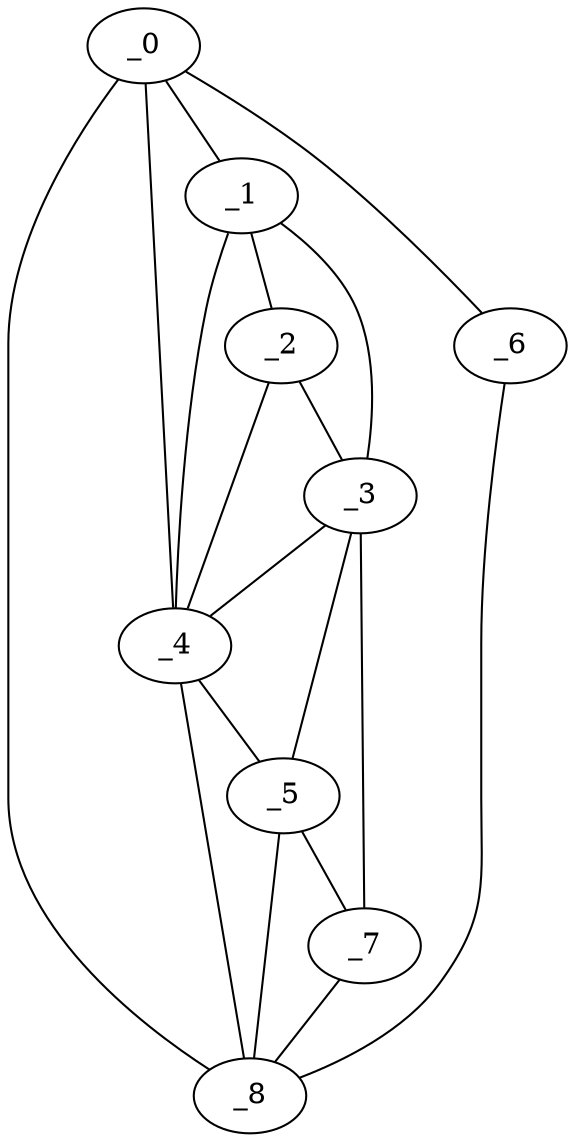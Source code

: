 graph "obj88__75.gxl" {
	_0	 [x=47,
		y=7];
	_1	 [x=53,
		y=78];
	_0 -- _1	 [valence=1];
	_4	 [x=78,
		y=66];
	_0 -- _4	 [valence=2];
	_6	 [x=83,
		y=6];
	_0 -- _6	 [valence=1];
	_8	 [x=86,
		y=52];
	_0 -- _8	 [valence=2];
	_2	 [x=56,
		y=83];
	_1 -- _2	 [valence=2];
	_3	 [x=57,
		y=95];
	_1 -- _3	 [valence=1];
	_1 -- _4	 [valence=2];
	_2 -- _3	 [valence=2];
	_2 -- _4	 [valence=1];
	_3 -- _4	 [valence=1];
	_5	 [x=81,
		y=109];
	_3 -- _5	 [valence=2];
	_7	 [x=85,
		y=118];
	_3 -- _7	 [valence=1];
	_4 -- _5	 [valence=2];
	_4 -- _8	 [valence=2];
	_5 -- _7	 [valence=2];
	_5 -- _8	 [valence=2];
	_6 -- _8	 [valence=1];
	_7 -- _8	 [valence=1];
}
